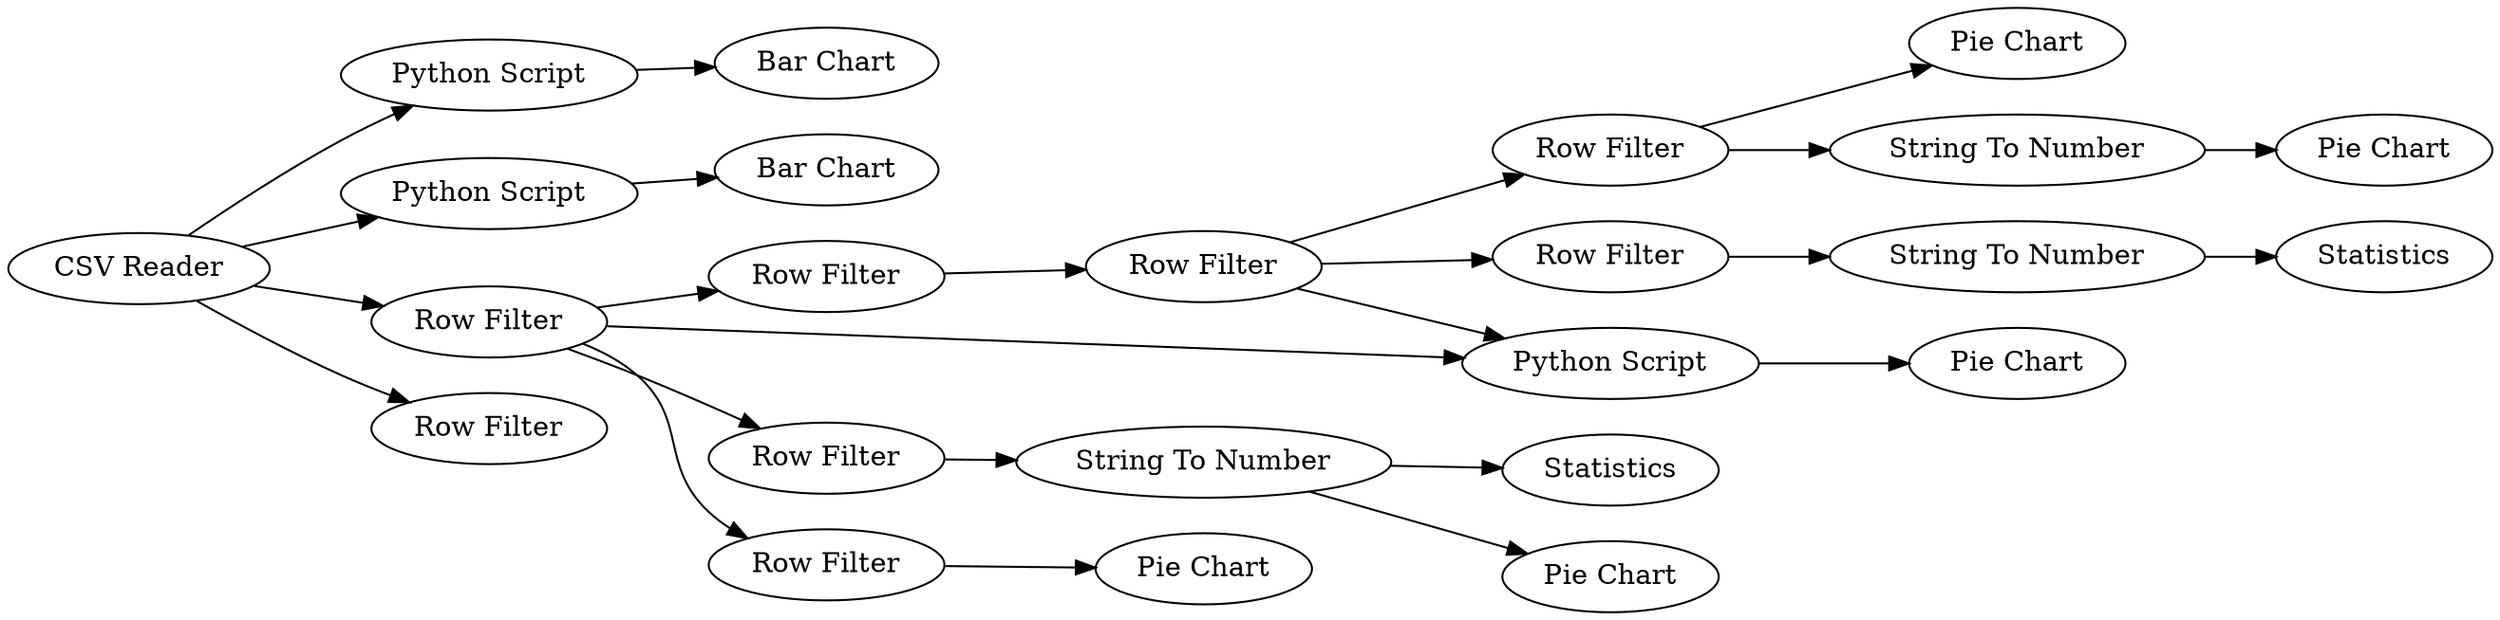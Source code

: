 digraph {
	1 [label="CSV Reader"]
	2 [label="Python Script"]
	7 [label="Bar Chart"]
	8 [label="Python Script"]
	9 [label="Bar Chart"]
	10 [label="Row Filter"]
	11 [label="Row Filter"]
	14 [label="String To Number"]
	15 [label="Row Filter"]
	17 [label="Row Filter"]
	18 [label=Statistics]
	21 [label="Row Filter"]
	22 [label="Row Filter"]
	28 [label="String To Number"]
	30 [label=Statistics]
	31 [label="Row Filter"]
	33 [label="Python Script"]
	35 [label="Pie Chart"]
	36 [label="Pie Chart"]
	38 [label="Row Filter"]
	39 [label="Pie Chart"]
	40 [label="Pie Chart"]
	41 [label="String To Number"]
	42 [label="Pie Chart"]
	1 -> 2
	1 -> 8
	1 -> 10
	1 -> 11
	2 -> 7
	8 -> 9
	10 -> 21
	10 -> 31
	10 -> 33
	10 -> 38
	14 -> 18
	15 -> 35
	15 -> 41
	17 -> 22
	17 -> 15
	17 -> 33
	21 -> 17
	22 -> 14
	28 -> 30
	28 -> 42
	31 -> 28
	33 -> 39
	38 -> 36
	41 -> 40
	rankdir=LR
}
